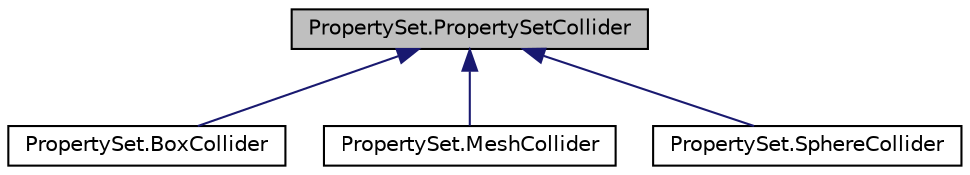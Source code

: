 digraph "PropertySet.PropertySetCollider"
{
  edge [fontname="Helvetica",fontsize="10",labelfontname="Helvetica",labelfontsize="10"];
  node [fontname="Helvetica",fontsize="10",shape=record];
  Node0 [label="PropertySet.PropertySetCollider",height=0.2,width=0.4,color="black", fillcolor="grey75", style="filled", fontcolor="black"];
  Node0 -> Node1 [dir="back",color="midnightblue",fontsize="10",style="solid"];
  Node1 [label="PropertySet.BoxCollider",height=0.2,width=0.4,color="black", fillcolor="white", style="filled",URL="$class_property_set_1_1_box_collider.html"];
  Node0 -> Node2 [dir="back",color="midnightblue",fontsize="10",style="solid"];
  Node2 [label="PropertySet.MeshCollider",height=0.2,width=0.4,color="black", fillcolor="white", style="filled",URL="$class_property_set_1_1_mesh_collider.html"];
  Node0 -> Node3 [dir="back",color="midnightblue",fontsize="10",style="solid"];
  Node3 [label="PropertySet.SphereCollider",height=0.2,width=0.4,color="black", fillcolor="white", style="filled",URL="$class_property_set_1_1_sphere_collider.html"];
}
